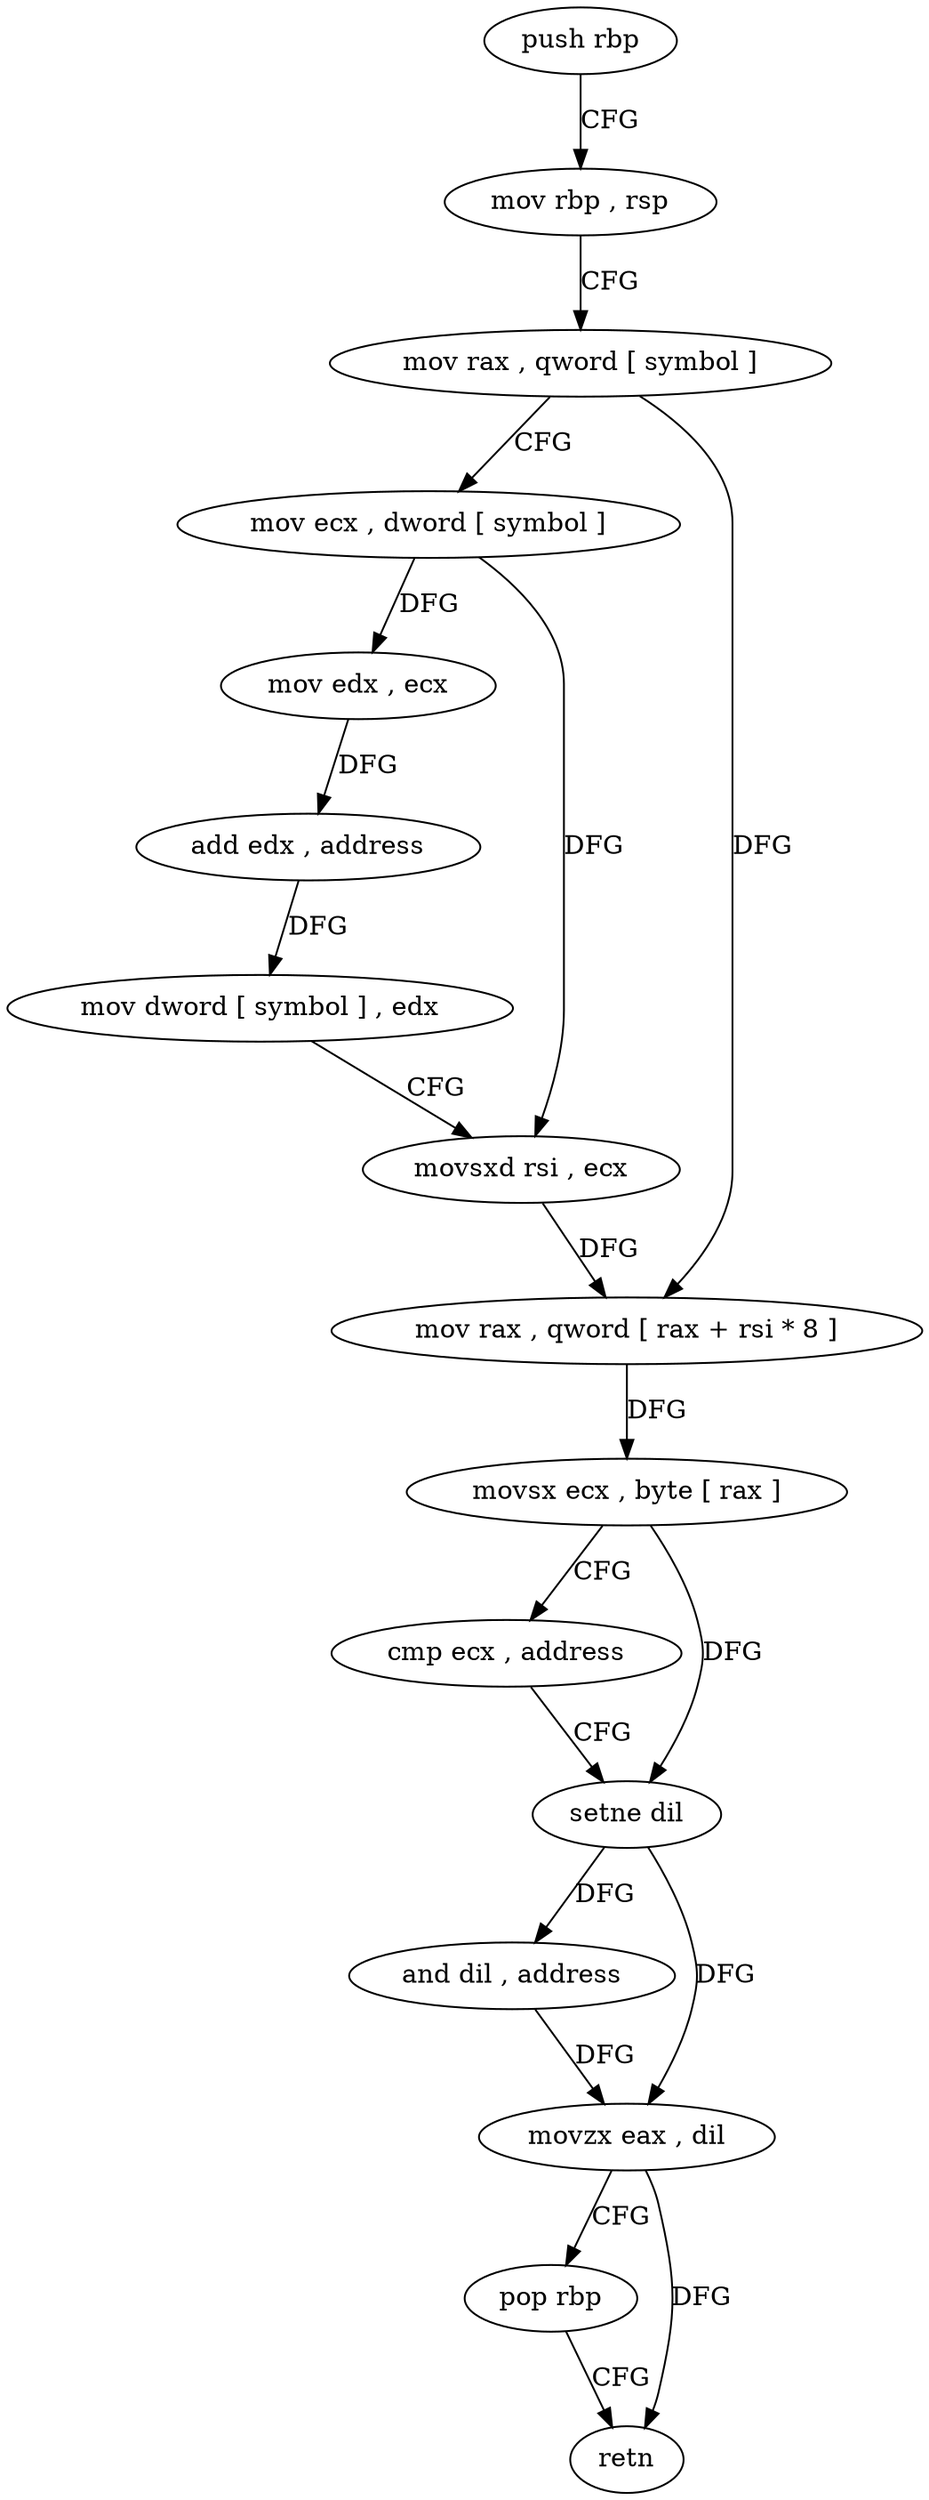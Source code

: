 digraph "func" {
"4202224" [label = "push rbp" ]
"4202225" [label = "mov rbp , rsp" ]
"4202228" [label = "mov rax , qword [ symbol ]" ]
"4202236" [label = "mov ecx , dword [ symbol ]" ]
"4202243" [label = "mov edx , ecx" ]
"4202245" [label = "add edx , address" ]
"4202248" [label = "mov dword [ symbol ] , edx" ]
"4202255" [label = "movsxd rsi , ecx" ]
"4202258" [label = "mov rax , qword [ rax + rsi * 8 ]" ]
"4202262" [label = "movsx ecx , byte [ rax ]" ]
"4202265" [label = "cmp ecx , address" ]
"4202268" [label = "setne dil" ]
"4202272" [label = "and dil , address" ]
"4202276" [label = "movzx eax , dil" ]
"4202280" [label = "pop rbp" ]
"4202281" [label = "retn" ]
"4202224" -> "4202225" [ label = "CFG" ]
"4202225" -> "4202228" [ label = "CFG" ]
"4202228" -> "4202236" [ label = "CFG" ]
"4202228" -> "4202258" [ label = "DFG" ]
"4202236" -> "4202243" [ label = "DFG" ]
"4202236" -> "4202255" [ label = "DFG" ]
"4202243" -> "4202245" [ label = "DFG" ]
"4202245" -> "4202248" [ label = "DFG" ]
"4202248" -> "4202255" [ label = "CFG" ]
"4202255" -> "4202258" [ label = "DFG" ]
"4202258" -> "4202262" [ label = "DFG" ]
"4202262" -> "4202265" [ label = "CFG" ]
"4202262" -> "4202268" [ label = "DFG" ]
"4202265" -> "4202268" [ label = "CFG" ]
"4202268" -> "4202272" [ label = "DFG" ]
"4202268" -> "4202276" [ label = "DFG" ]
"4202272" -> "4202276" [ label = "DFG" ]
"4202276" -> "4202280" [ label = "CFG" ]
"4202276" -> "4202281" [ label = "DFG" ]
"4202280" -> "4202281" [ label = "CFG" ]
}
